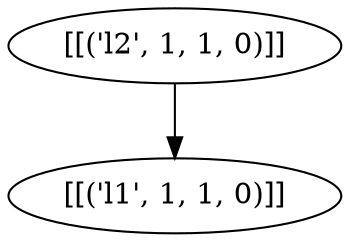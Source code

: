 strict digraph "" {
	node [label="\N"];
	"('l0', 2)"	[label="[[('l1', 1, 1, 0)]]"];
	"('l100', 1)"	[label="[[('l2', 1, 1, 0)]]"];
	"('l100', 1)" -> "('l0', 2)";
}
